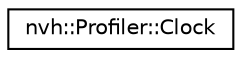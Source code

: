 digraph "Graphical Class Hierarchy"
{
 // LATEX_PDF_SIZE
  edge [fontname="Helvetica",fontsize="10",labelfontname="Helvetica",labelfontsize="10"];
  node [fontname="Helvetica",fontsize="10",shape=record];
  rankdir="LR";
  Node0 [label="nvh::Profiler::Clock",height=0.2,width=0.4,color="black", fillcolor="white", style="filled",URL="$classnvh_1_1_profiler_1_1_clock.html",tooltip=" "];
}

